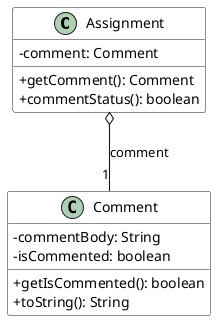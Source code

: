 @startuml
skinparam arrowThickness 1.1
skinparam classBackgroundColor LOGIC_COLOR
skinparam classAttributeIconSize 0

class Assignment {
-comment: Comment
+getComment(): Comment
+commentStatus(): boolean
}

class Comment {
-commentBody: String
-isCommented: boolean
+getIsCommented(): boolean
+toString(): String
}

Assignment o-- "1" Comment: comment
@enduml
